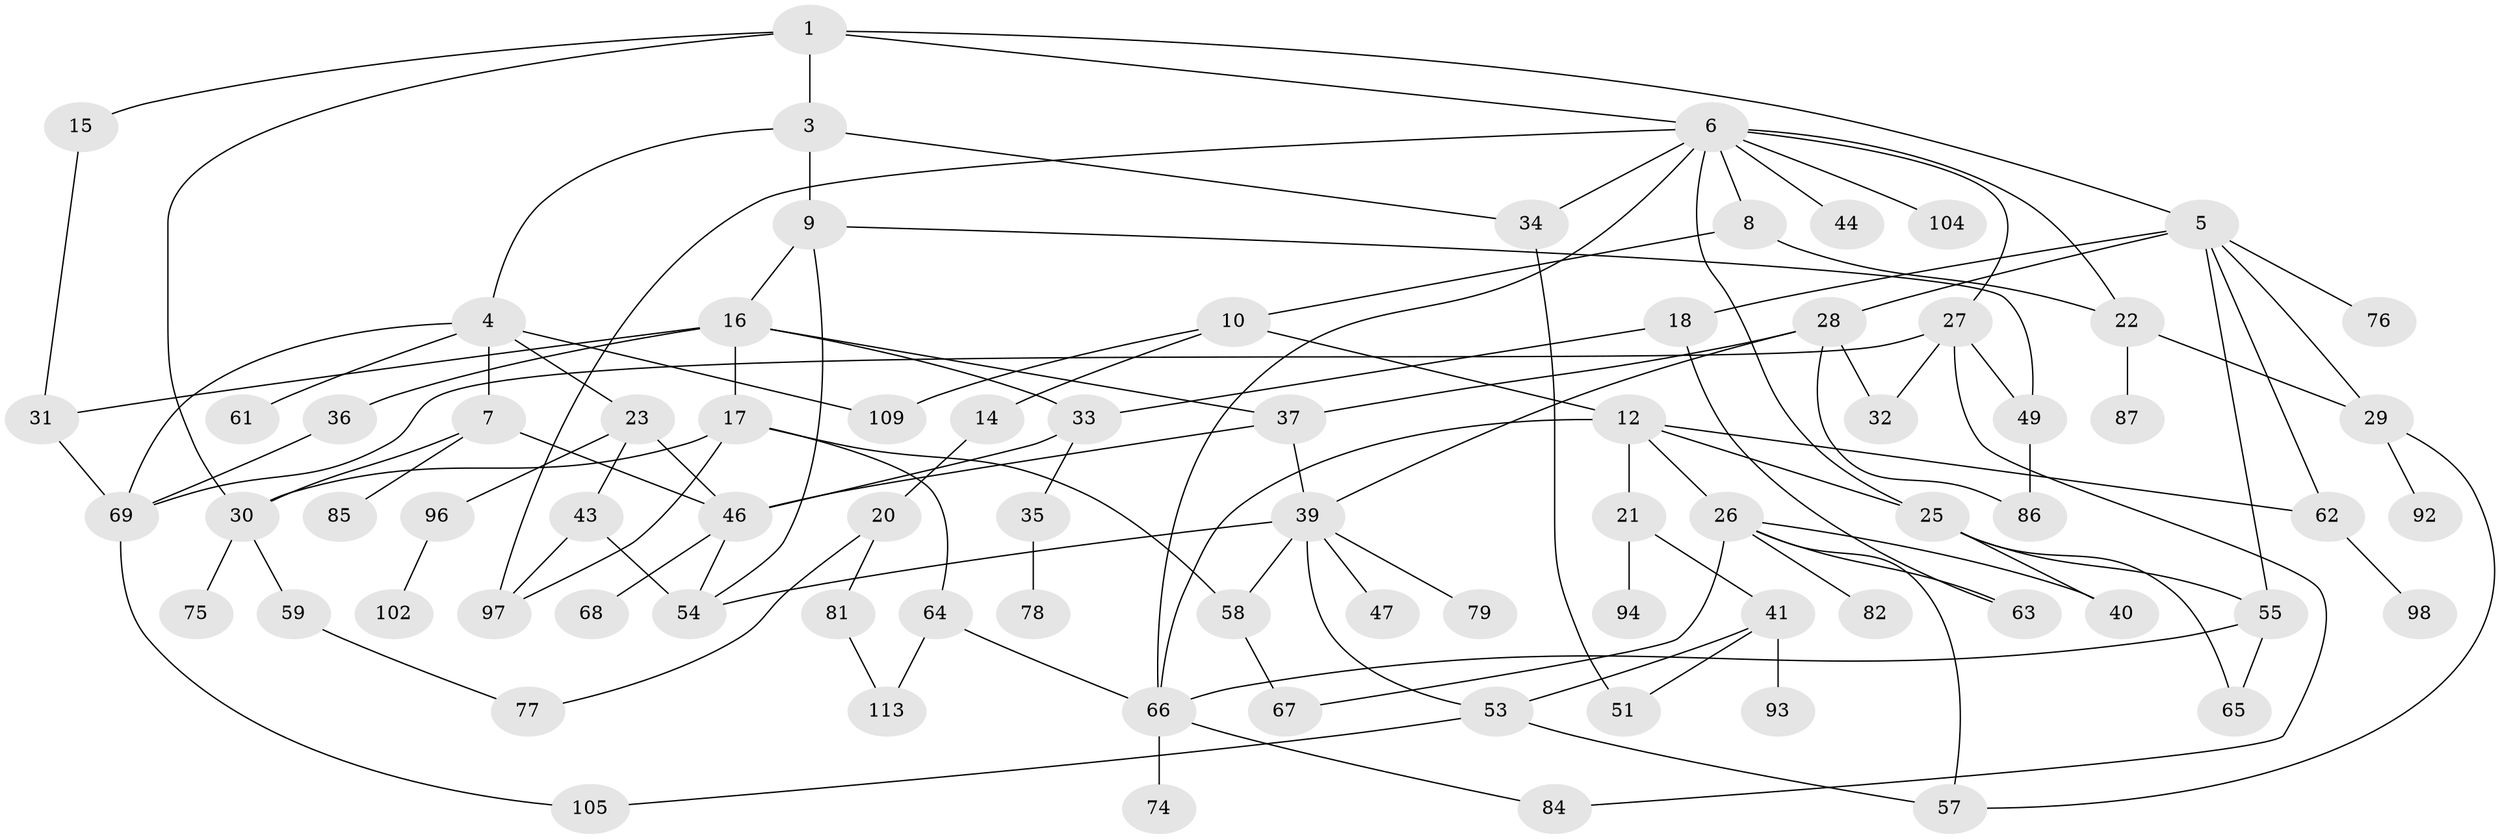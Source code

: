 // Generated by graph-tools (version 1.1) at 2025/23/03/03/25 07:23:31]
// undirected, 79 vertices, 121 edges
graph export_dot {
graph [start="1"]
  node [color=gray90,style=filled];
  1 [super="+2"];
  3;
  4 [super="+70"];
  5 [super="+52"];
  6 [super="+11"];
  7 [super="+19"];
  8 [super="+111"];
  9;
  10 [super="+91"];
  12 [super="+13"];
  14;
  15 [super="+73"];
  16 [super="+24"];
  17 [super="+38"];
  18;
  20;
  21;
  22;
  23;
  25 [super="+100"];
  26 [super="+110"];
  27 [super="+90"];
  28 [super="+83"];
  29;
  30 [super="+71"];
  31 [super="+60"];
  32;
  33 [super="+50"];
  34;
  35 [super="+107"];
  36;
  37 [super="+42"];
  39 [super="+45"];
  40;
  41 [super="+48"];
  43;
  44;
  46 [super="+56"];
  47;
  49 [super="+95"];
  51;
  53 [super="+72"];
  54 [super="+89"];
  55 [super="+112"];
  57 [super="+88"];
  58;
  59;
  61;
  62 [super="+80"];
  63;
  64 [super="+108"];
  65 [super="+103"];
  66;
  67;
  68;
  69 [super="+106"];
  74;
  75;
  76;
  77 [super="+99"];
  78;
  79;
  81 [super="+101"];
  82;
  84;
  85;
  86;
  87;
  92;
  93;
  94;
  96;
  97;
  98;
  102;
  104;
  105;
  109;
  113;
  1 -- 6;
  1 -- 3;
  1 -- 5;
  1 -- 30;
  1 -- 15;
  3 -- 4;
  3 -- 9;
  3 -- 34;
  4 -- 7;
  4 -- 23;
  4 -- 61;
  4 -- 109;
  4 -- 69;
  5 -- 18;
  5 -- 28;
  5 -- 55;
  5 -- 76;
  5 -- 29;
  5 -- 62;
  6 -- 8;
  6 -- 22;
  6 -- 25;
  6 -- 34;
  6 -- 44;
  6 -- 66;
  6 -- 104;
  6 -- 97;
  6 -- 27;
  7 -- 85;
  7 -- 30;
  7 -- 46;
  8 -- 10;
  8 -- 22;
  9 -- 16;
  9 -- 54;
  9 -- 49;
  10 -- 12;
  10 -- 14;
  10 -- 109;
  12 -- 62;
  12 -- 66;
  12 -- 25;
  12 -- 26;
  12 -- 21;
  14 -- 20;
  15 -- 31;
  16 -- 17;
  16 -- 36;
  16 -- 33;
  16 -- 37;
  16 -- 31 [weight=2];
  17 -- 64;
  17 -- 58;
  17 -- 97;
  17 -- 30;
  18 -- 63;
  18 -- 33;
  20 -- 77;
  20 -- 81;
  21 -- 41;
  21 -- 94;
  22 -- 29;
  22 -- 87;
  23 -- 43;
  23 -- 46;
  23 -- 96;
  25 -- 40;
  25 -- 55;
  25 -- 65;
  26 -- 82;
  26 -- 67;
  26 -- 40;
  26 -- 57;
  26 -- 63;
  27 -- 32;
  27 -- 49;
  27 -- 69;
  27 -- 84;
  28 -- 39;
  28 -- 86;
  28 -- 32;
  28 -- 37;
  29 -- 57;
  29 -- 92;
  30 -- 59;
  30 -- 75;
  31 -- 69;
  33 -- 35;
  33 -- 46;
  34 -- 51;
  35 -- 78;
  36 -- 69;
  37 -- 39;
  37 -- 46;
  39 -- 47;
  39 -- 53;
  39 -- 54;
  39 -- 58;
  39 -- 79;
  41 -- 51;
  41 -- 93;
  41 -- 53;
  43 -- 97;
  43 -- 54;
  46 -- 68;
  46 -- 54;
  49 -- 86;
  53 -- 57;
  53 -- 105;
  55 -- 65;
  55 -- 66;
  58 -- 67;
  59 -- 77;
  62 -- 98;
  64 -- 113;
  64 -- 66;
  66 -- 74;
  66 -- 84;
  69 -- 105;
  81 -- 113;
  96 -- 102;
}
